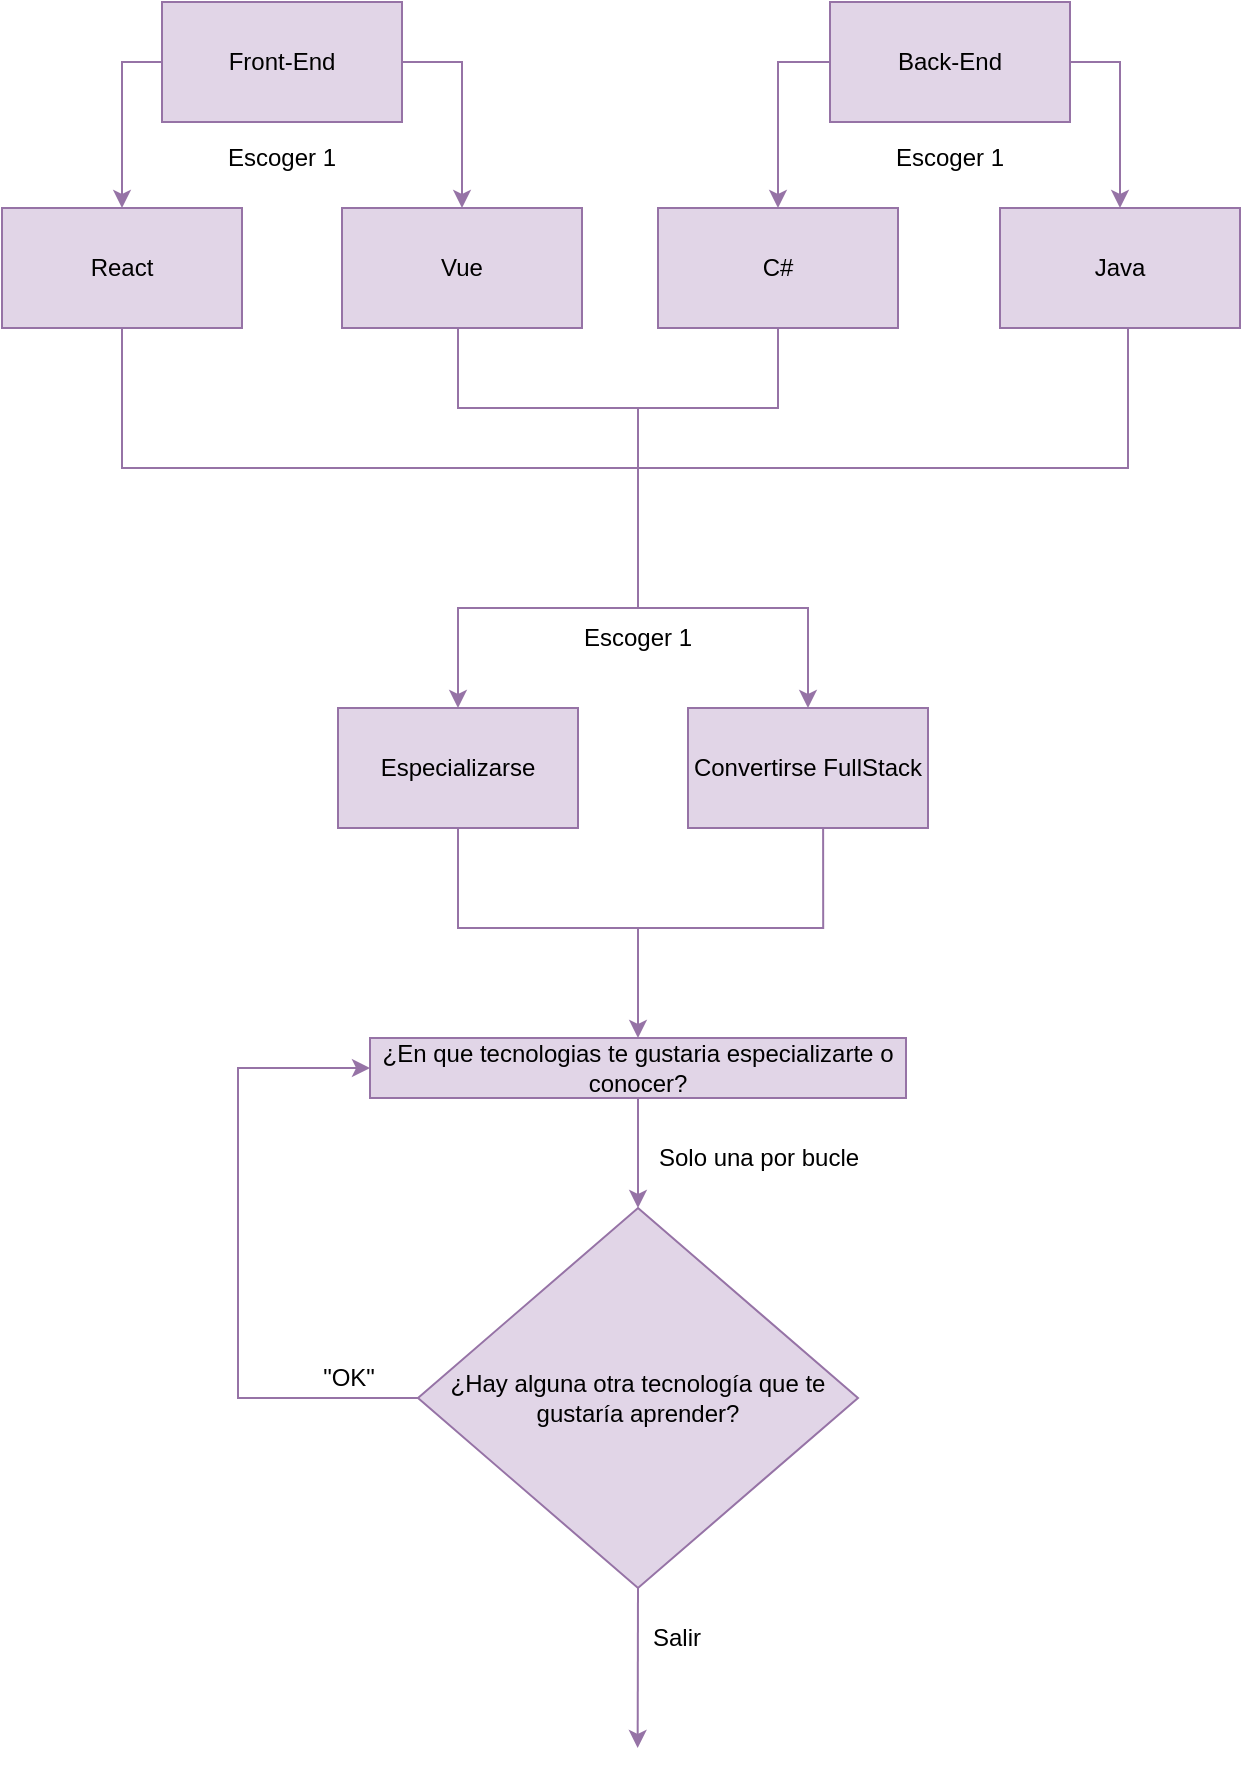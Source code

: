 <mxfile version="21.1.2" type="device">
  <diagram name="Página-1" id="5M6CFGU3eWRwKQEP3jE1">
    <mxGraphModel dx="989" dy="602" grid="1" gridSize="10" guides="1" tooltips="1" connect="1" arrows="1" fold="1" page="1" pageScale="1" pageWidth="827" pageHeight="1169" math="0" shadow="0">
      <root>
        <mxCell id="0" />
        <mxCell id="1" parent="0" />
        <mxCell id="sKrQet7Eghu3OGTXBpWd-3" style="edgeStyle=orthogonalEdgeStyle;rounded=0;orthogonalLoop=1;jettySize=auto;html=1;entryX=0.5;entryY=0;entryDx=0;entryDy=0;exitX=0;exitY=0.5;exitDx=0;exitDy=0;fillColor=#e1d5e7;strokeColor=#9673a6;" edge="1" parent="1" source="sKrQet7Eghu3OGTXBpWd-1" target="sKrQet7Eghu3OGTXBpWd-5">
          <mxGeometry relative="1" as="geometry">
            <mxPoint x="112" y="140" as="targetPoint" />
            <mxPoint x="134" y="67" as="sourcePoint" />
          </mxGeometry>
        </mxCell>
        <mxCell id="sKrQet7Eghu3OGTXBpWd-4" style="edgeStyle=orthogonalEdgeStyle;rounded=0;orthogonalLoop=1;jettySize=auto;html=1;entryX=0.5;entryY=0;entryDx=0;entryDy=0;exitX=1;exitY=0.5;exitDx=0;exitDy=0;fillColor=#e1d5e7;strokeColor=#9673a6;" edge="1" parent="1" source="sKrQet7Eghu3OGTXBpWd-1" target="sKrQet7Eghu3OGTXBpWd-6">
          <mxGeometry relative="1" as="geometry">
            <mxPoint x="292" y="140" as="targetPoint" />
            <mxPoint x="254" y="67" as="sourcePoint" />
          </mxGeometry>
        </mxCell>
        <mxCell id="sKrQet7Eghu3OGTXBpWd-1" value="Front-End" style="rounded=0;whiteSpace=wrap;html=1;fillColor=#e1d5e7;strokeColor=#9673a6;" vertex="1" parent="1">
          <mxGeometry x="132" y="37" width="120" height="60" as="geometry" />
        </mxCell>
        <mxCell id="sKrQet7Eghu3OGTXBpWd-23" style="edgeStyle=orthogonalEdgeStyle;rounded=0;orthogonalLoop=1;jettySize=auto;html=1;exitX=0.5;exitY=1;exitDx=0;exitDy=0;endArrow=none;endFill=0;fillColor=#e1d5e7;strokeColor=#9673a6;" edge="1" parent="1" source="sKrQet7Eghu3OGTXBpWd-5" target="sKrQet7Eghu3OGTXBpWd-29">
          <mxGeometry relative="1" as="geometry">
            <mxPoint x="370" y="340" as="targetPoint" />
          </mxGeometry>
        </mxCell>
        <mxCell id="sKrQet7Eghu3OGTXBpWd-5" value="React" style="rounded=0;whiteSpace=wrap;html=1;fillColor=#e1d5e7;strokeColor=#9673a6;" vertex="1" parent="1">
          <mxGeometry x="52" y="140" width="120" height="60" as="geometry" />
        </mxCell>
        <mxCell id="sKrQet7Eghu3OGTXBpWd-24" style="edgeStyle=orthogonalEdgeStyle;rounded=0;orthogonalLoop=1;jettySize=auto;html=1;exitX=0.5;exitY=1;exitDx=0;exitDy=0;endArrow=none;endFill=0;fillColor=#e1d5e7;strokeColor=#9673a6;" edge="1" parent="1" source="sKrQet7Eghu3OGTXBpWd-6">
          <mxGeometry relative="1" as="geometry">
            <mxPoint x="370" y="340" as="targetPoint" />
            <Array as="points">
              <mxPoint x="280" y="240" />
              <mxPoint x="370" y="240" />
            </Array>
          </mxGeometry>
        </mxCell>
        <mxCell id="sKrQet7Eghu3OGTXBpWd-6" value="Vue" style="rounded=0;whiteSpace=wrap;html=1;fillColor=#e1d5e7;strokeColor=#9673a6;" vertex="1" parent="1">
          <mxGeometry x="222" y="140" width="120" height="60" as="geometry" />
        </mxCell>
        <mxCell id="sKrQet7Eghu3OGTXBpWd-7" style="edgeStyle=orthogonalEdgeStyle;rounded=0;orthogonalLoop=1;jettySize=auto;html=1;entryX=0.5;entryY=0;entryDx=0;entryDy=0;exitX=0;exitY=0.5;exitDx=0;exitDy=0;fillColor=#e1d5e7;strokeColor=#9673a6;" edge="1" parent="1" source="sKrQet7Eghu3OGTXBpWd-12" target="sKrQet7Eghu3OGTXBpWd-10">
          <mxGeometry relative="1" as="geometry">
            <mxPoint x="441" y="160" as="targetPoint" />
            <mxPoint x="463" y="87" as="sourcePoint" />
          </mxGeometry>
        </mxCell>
        <mxCell id="sKrQet7Eghu3OGTXBpWd-8" style="edgeStyle=orthogonalEdgeStyle;rounded=0;orthogonalLoop=1;jettySize=auto;html=1;entryX=0.5;entryY=0;entryDx=0;entryDy=0;exitX=1;exitY=0.5;exitDx=0;exitDy=0;fillColor=#e1d5e7;strokeColor=#9673a6;" edge="1" parent="1" source="sKrQet7Eghu3OGTXBpWd-12" target="sKrQet7Eghu3OGTXBpWd-11">
          <mxGeometry relative="1" as="geometry">
            <mxPoint x="621" y="160" as="targetPoint" />
            <mxPoint x="583" y="87" as="sourcePoint" />
          </mxGeometry>
        </mxCell>
        <mxCell id="sKrQet7Eghu3OGTXBpWd-25" style="edgeStyle=orthogonalEdgeStyle;rounded=0;orthogonalLoop=1;jettySize=auto;html=1;endArrow=none;endFill=0;fillColor=#e1d5e7;strokeColor=#9673a6;" edge="1" parent="1" source="sKrQet7Eghu3OGTXBpWd-10">
          <mxGeometry relative="1" as="geometry">
            <mxPoint x="370" y="340" as="targetPoint" />
            <Array as="points">
              <mxPoint x="440" y="240" />
              <mxPoint x="370" y="240" />
            </Array>
          </mxGeometry>
        </mxCell>
        <mxCell id="sKrQet7Eghu3OGTXBpWd-10" value="C#" style="rounded=0;whiteSpace=wrap;html=1;fillColor=#e1d5e7;strokeColor=#9673a6;" vertex="1" parent="1">
          <mxGeometry x="380" y="140" width="120" height="60" as="geometry" />
        </mxCell>
        <mxCell id="sKrQet7Eghu3OGTXBpWd-26" style="edgeStyle=orthogonalEdgeStyle;rounded=0;orthogonalLoop=1;jettySize=auto;html=1;endArrow=none;endFill=0;fillColor=#e1d5e7;strokeColor=#9673a6;" edge="1" parent="1" source="sKrQet7Eghu3OGTXBpWd-11">
          <mxGeometry relative="1" as="geometry">
            <mxPoint x="370" y="340" as="targetPoint" />
            <Array as="points">
              <mxPoint x="615" y="270" />
              <mxPoint x="370" y="270" />
            </Array>
          </mxGeometry>
        </mxCell>
        <mxCell id="sKrQet7Eghu3OGTXBpWd-11" value="Java" style="rounded=0;whiteSpace=wrap;html=1;fillColor=#e1d5e7;strokeColor=#9673a6;" vertex="1" parent="1">
          <mxGeometry x="551" y="140" width="120" height="60" as="geometry" />
        </mxCell>
        <mxCell id="sKrQet7Eghu3OGTXBpWd-12" value="Back-End" style="rounded=0;whiteSpace=wrap;html=1;fillColor=#e1d5e7;strokeColor=#9673a6;" vertex="1" parent="1">
          <mxGeometry x="466" y="37" width="120" height="60" as="geometry" />
        </mxCell>
        <mxCell id="sKrQet7Eghu3OGTXBpWd-17" value="Especializarse" style="rounded=0;whiteSpace=wrap;fillColor=#e1d5e7;strokeColor=#9673a6;" vertex="1" parent="1">
          <mxGeometry x="220" y="390" width="120" height="60" as="geometry" />
        </mxCell>
        <mxCell id="sKrQet7Eghu3OGTXBpWd-18" value="Convertirse FullStack" style="rounded=0;whiteSpace=wrap;html=1;fillColor=#e1d5e7;strokeColor=#9673a6;" vertex="1" parent="1">
          <mxGeometry x="395" y="390" width="120" height="60" as="geometry" />
        </mxCell>
        <mxCell id="sKrQet7Eghu3OGTXBpWd-27" value="" style="endArrow=classic;html=1;rounded=0;exitX=0.5;exitY=0;exitDx=0;exitDy=0;entryX=0.5;entryY=0;entryDx=0;entryDy=0;edgeStyle=orthogonalEdgeStyle;endFill=1;startArrow=classic;startFill=1;fillColor=#e1d5e7;strokeColor=#9673a6;" edge="1" parent="1" source="sKrQet7Eghu3OGTXBpWd-17" target="sKrQet7Eghu3OGTXBpWd-18">
          <mxGeometry width="50" height="50" relative="1" as="geometry">
            <mxPoint x="285" y="341" as="sourcePoint" />
            <mxPoint x="455" y="341" as="targetPoint" />
            <Array as="points">
              <mxPoint x="280" y="340" />
              <mxPoint x="455" y="340" />
            </Array>
          </mxGeometry>
        </mxCell>
        <mxCell id="sKrQet7Eghu3OGTXBpWd-29" value="Escoger 1" style="text;html=1;align=center;verticalAlign=middle;whiteSpace=wrap;rounded=0;fillColor=none;strokeColor=none;" vertex="1" parent="1">
          <mxGeometry x="340" y="340" width="60" height="30" as="geometry" />
        </mxCell>
        <mxCell id="sKrQet7Eghu3OGTXBpWd-41" style="rounded=0;orthogonalLoop=1;jettySize=auto;html=1;exitX=0.5;exitY=1;exitDx=0;exitDy=0;fillColor=#e1d5e7;strokeColor=#9673a6;" edge="1" parent="1" source="sKrQet7Eghu3OGTXBpWd-30">
          <mxGeometry relative="1" as="geometry">
            <mxPoint x="369.833" y="910" as="targetPoint" />
          </mxGeometry>
        </mxCell>
        <mxCell id="sKrQet7Eghu3OGTXBpWd-30" value="¿Hay alguna otra tecnología que te gustaría aprender?" style="rhombus;whiteSpace=wrap;html=1;fillColor=#e1d5e7;strokeColor=#9673a6;" vertex="1" parent="1">
          <mxGeometry x="260" y="640" width="220" height="190" as="geometry" />
        </mxCell>
        <mxCell id="sKrQet7Eghu3OGTXBpWd-31" value="" style="endArrow=none;html=1;rounded=0;edgeStyle=orthogonalEdgeStyle;entryX=0.563;entryY=1.001;entryDx=0;entryDy=0;entryPerimeter=0;exitX=0.5;exitY=1;exitDx=0;exitDy=0;fillColor=#e1d5e7;strokeColor=#9673a6;" edge="1" parent="1" source="sKrQet7Eghu3OGTXBpWd-17" target="sKrQet7Eghu3OGTXBpWd-18">
          <mxGeometry width="50" height="50" relative="1" as="geometry">
            <mxPoint x="285" y="490" as="sourcePoint" />
            <mxPoint x="455" y="490" as="targetPoint" />
            <Array as="points">
              <mxPoint x="280" y="500" />
              <mxPoint x="463" y="500" />
            </Array>
          </mxGeometry>
        </mxCell>
        <mxCell id="sKrQet7Eghu3OGTXBpWd-32" value="Escoger 1" style="text;html=1;align=center;verticalAlign=middle;whiteSpace=wrap;rounded=0;fillColor=none;strokeColor=none;" vertex="1" parent="1">
          <mxGeometry x="162" y="100" width="60" height="30" as="geometry" />
        </mxCell>
        <mxCell id="sKrQet7Eghu3OGTXBpWd-33" value="Escoger 1" style="text;html=1;align=center;verticalAlign=middle;whiteSpace=wrap;rounded=0;fillColor=none;strokeColor=none;" vertex="1" parent="1">
          <mxGeometry x="496" y="100" width="60" height="30" as="geometry" />
        </mxCell>
        <mxCell id="sKrQet7Eghu3OGTXBpWd-35" value="" style="endArrow=none;html=1;rounded=0;startArrow=classic;startFill=1;exitX=0.5;exitY=0;exitDx=0;exitDy=0;fillColor=#e1d5e7;strokeColor=#9673a6;" edge="1" parent="1" source="sKrQet7Eghu3OGTXBpWd-36">
          <mxGeometry width="50" height="50" relative="1" as="geometry">
            <mxPoint x="370" y="560" as="sourcePoint" />
            <mxPoint x="370" y="500" as="targetPoint" />
          </mxGeometry>
        </mxCell>
        <mxCell id="sKrQet7Eghu3OGTXBpWd-36" value="¿En que tecnologias te gustaria especializarte o conocer?" style="rounded=0;whiteSpace=wrap;html=1;fillColor=#e1d5e7;strokeColor=#9673a6;" vertex="1" parent="1">
          <mxGeometry x="236" y="555" width="268" height="30" as="geometry" />
        </mxCell>
        <mxCell id="sKrQet7Eghu3OGTXBpWd-37" value="" style="endArrow=none;html=1;rounded=0;startArrow=classic;startFill=1;exitX=0.5;exitY=0;exitDx=0;exitDy=0;entryX=0.5;entryY=1;entryDx=0;entryDy=0;fillColor=#e1d5e7;strokeColor=#9673a6;" edge="1" parent="1" source="sKrQet7Eghu3OGTXBpWd-30" target="sKrQet7Eghu3OGTXBpWd-36">
          <mxGeometry width="50" height="50" relative="1" as="geometry">
            <mxPoint x="380" y="565" as="sourcePoint" />
            <mxPoint x="380" y="510" as="targetPoint" />
          </mxGeometry>
        </mxCell>
        <mxCell id="sKrQet7Eghu3OGTXBpWd-38" value="" style="endArrow=classic;html=1;rounded=0;entryX=0;entryY=0.5;entryDx=0;entryDy=0;exitX=0;exitY=0.5;exitDx=0;exitDy=0;edgeStyle=orthogonalEdgeStyle;fillColor=#e1d5e7;strokeColor=#9673a6;" edge="1" parent="1" source="sKrQet7Eghu3OGTXBpWd-30" target="sKrQet7Eghu3OGTXBpWd-36">
          <mxGeometry width="50" height="50" relative="1" as="geometry">
            <mxPoint x="160" y="650" as="sourcePoint" />
            <mxPoint x="210" y="600" as="targetPoint" />
            <Array as="points">
              <mxPoint x="170" y="735" />
              <mxPoint x="170" y="570" />
            </Array>
          </mxGeometry>
        </mxCell>
        <mxCell id="sKrQet7Eghu3OGTXBpWd-39" value="&quot;OK&quot;" style="text;html=1;align=center;verticalAlign=middle;resizable=0;points=[];autosize=1;fillColor=none;strokeColor=none;" vertex="1" parent="1">
          <mxGeometry x="200" y="710" width="50" height="30" as="geometry" />
        </mxCell>
        <mxCell id="sKrQet7Eghu3OGTXBpWd-40" value="Solo una por bucle" style="text;html=1;align=center;verticalAlign=middle;resizable=0;points=[];autosize=1;fillColor=none;strokeColor=none;" vertex="1" parent="1">
          <mxGeometry x="370" y="600" width="120" height="30" as="geometry" />
        </mxCell>
        <mxCell id="sKrQet7Eghu3OGTXBpWd-43" value="Salir" style="text;html=1;align=center;verticalAlign=middle;resizable=0;points=[];autosize=1;fillColor=none;strokeColor=none;" vertex="1" parent="1">
          <mxGeometry x="364" y="840" width="50" height="30" as="geometry" />
        </mxCell>
      </root>
    </mxGraphModel>
  </diagram>
</mxfile>
